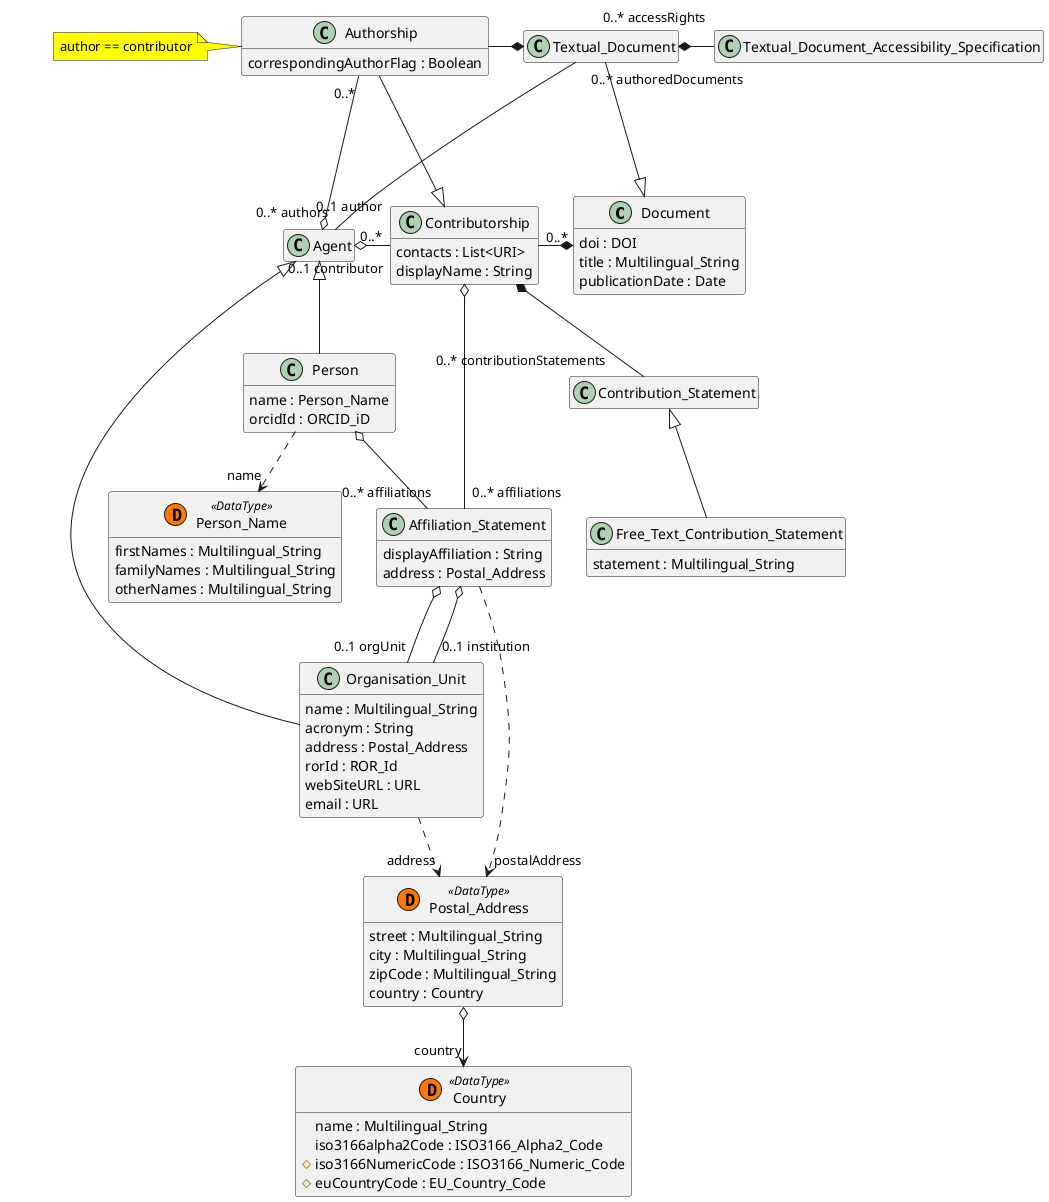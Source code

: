 @startuml
	!startsub common
	!define datatype(x) class x << (D,#FF7700) DataType>>
	hide empty members
	skinparam BoxPadding 120
	!endsub

    !startsub Contributorship
    class "Document"{
        doi : DOI
        title : Multilingual_String
        publicationDate : Date
    }
    !endsub
    class "Textual_Document"{
    }
    class "Textual_Document_Accessibility_Specification"{
    }
    !startsub Agent
    class "Agent"{

    }
    class "Organisation_Unit"{
        name : Multilingual_String
        acronym : String
        address : Postal_Address
        rorId : ROR_Id
        webSiteURL : URL
        email : URL
    }
    class "Person"{
        name : Person_Name
        orcidId : ORCID_iD
    }
    datatype("Person_Name") {
        firstNames : Multilingual_String
        familyNames : Multilingual_String
        otherNames : Multilingual_String
    } 
    datatype("Postal_Address") {
        street : Multilingual_String 
        city : Multilingual_String
        zipCode : Multilingual_String 
        country : Country
    }
    datatype("Country"){
        name : Multilingual_String
        iso3166alpha2Code : ISO3166_Alpha2_Code
        # iso3166NumericCode : ISO3166_Numeric_Code
        # euCountryCode : EU_Country_Code
    }
	"Postal_Address" o--> "country" "Country"
    !endsub
    class "Authorship"{
        correspondingAuthorFlag : Boolean 
    }
    note left #yellow: author == contributor
    !startsub Contributorship
    class "Contributorship"{
        contacts : List<URI> 
        displayName : String
    }
    class "Contribution_Statement"{
    }
    class "Free_Text_Contribution_Statement"{
        statement : Multilingual_String
    }
    class "Affiliation_Statement"{
        displayAffiliation : String 
        address : Postal_Address
    }
    !endsub

!startsub Contributorship
"Affiliation_Statement" ..> "postalAddress" "Postal_Address"
"Affiliation_Statement" o-- "0..1 orgUnit" "Organisation_Unit"
"Affiliation_Statement" o-- "0..1 institution" "Organisation_Unit"
' "Affiliation_Statement" o-- "person" "Person"
"Person" o-- "0..* affiliations" "Affiliation_Statement"
"Contribution_Statement" <|-- "Free_Text_Contribution_Statement"
"Contributorship" "0..*" --r--* "Document"
"Contributorship" "0..*" --l--o "0..1 contributor" "Agent"
"Contributorship" o-- "0..* affiliations" "Affiliation_Statement"
"Contributorship" *-- "0..* contributionStatements" "Contribution_Statement"
!endsub
"Authorship" -r-* "Textual_Document"
"Contributorship" <|-u- "Authorship"
"Authorship" "0..*" --o "0..1 author" "Agent"
!startsub Agent
"Person" ..> "name" "Person_Name"
"Agent" <|-- "Person"
"Agent" <|-- "Organisation_Unit"
"Organisation_Unit" ..> "address" "Postal_Address"
!endsub
"Document" <|-u- "Textual_Document"
"Textual_Document" *-r- "0..* accessRights" "Textual_Document_Accessibility_Specification"
"Textual_Document" "0..* authoredDocuments" --- "0..* authors" "Agent"
@enduml